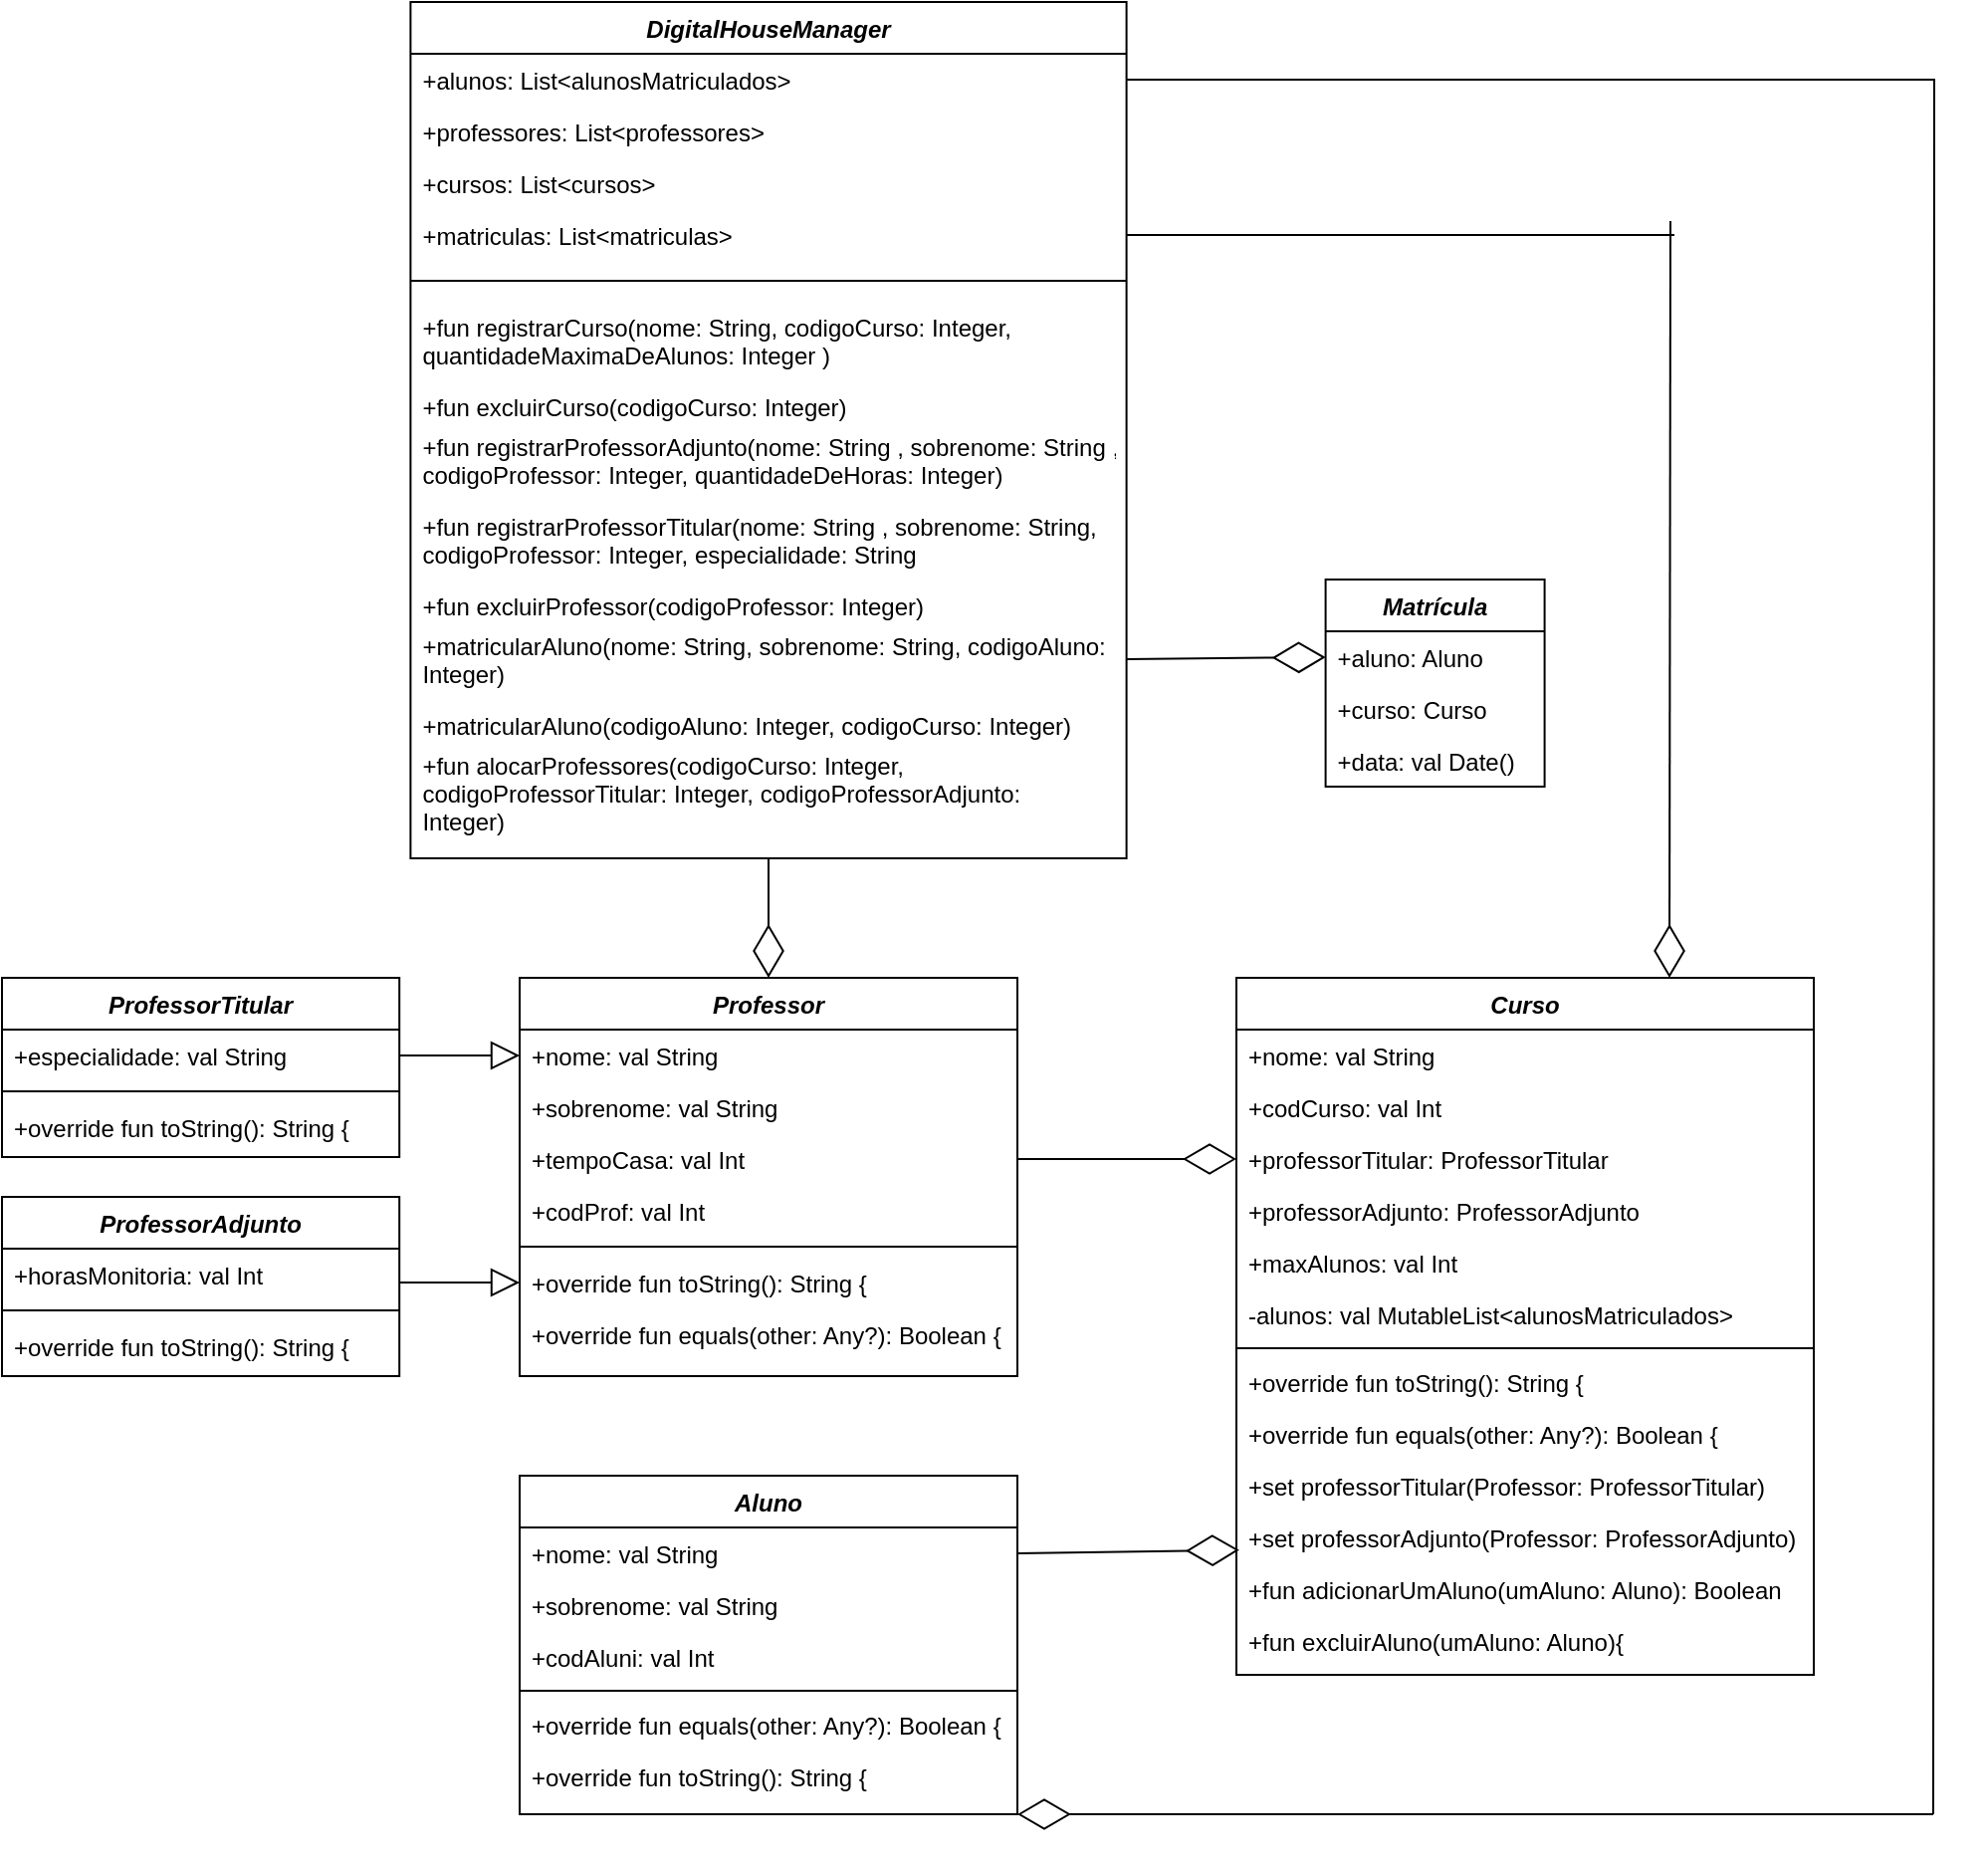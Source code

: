 <mxfile version="13.7.7" type="device"><diagram id="C5RBs43oDa-KdzZeNtuy" name="Page-1"><mxGraphModel dx="1736" dy="964" grid="1" gridSize="10" guides="1" tooltips="1" connect="1" arrows="1" fold="1" page="1" pageScale="1" pageWidth="1654" pageHeight="1169" math="0" shadow="0"><root><mxCell id="WIyWlLk6GJQsqaUBKTNV-0"/><mxCell id="WIyWlLk6GJQsqaUBKTNV-1" parent="WIyWlLk6GJQsqaUBKTNV-0"/><mxCell id="keBXwzdHOlfpKhi2lnx--92" value="" style="endArrow=diamondThin;endFill=0;endSize=24;html=1;strokeWidth=1;exitX=1;exitY=0.5;exitDx=0;exitDy=0;entryX=0.005;entryY=0.743;entryDx=0;entryDy=0;entryPerimeter=0;" edge="1" parent="WIyWlLk6GJQsqaUBKTNV-1" source="zkfFHV4jXpPFQw0GAbJ--1" target="keBXwzdHOlfpKhi2lnx--80"><mxGeometry width="160" relative="1" as="geometry"><mxPoint x="380.4" y="489" as="sourcePoint"/><mxPoint x="569.4" y="487" as="targetPoint"/></mxGeometry></mxCell><mxCell id="keBXwzdHOlfpKhi2lnx--135" value="" style="endArrow=diamondThin;endFill=0;endSize=24;html=1;strokeWidth=1;entryX=1;entryY=1;entryDx=0;entryDy=0;" edge="1" parent="WIyWlLk6GJQsqaUBKTNV-1" target="zkfFHV4jXpPFQw0GAbJ--0"><mxGeometry width="160" relative="1" as="geometry"><mxPoint x="1300" y="1050" as="sourcePoint"/><mxPoint x="560.4" y="440" as="targetPoint"/></mxGeometry></mxCell><mxCell id="keBXwzdHOlfpKhi2lnx--137" value="" style="endArrow=diamondThin;endFill=0;endSize=24;html=1;strokeWidth=1;exitX=1;exitY=0.5;exitDx=0;exitDy=0;entryX=0;entryY=0.5;entryDx=0;entryDy=0;" edge="1" parent="WIyWlLk6GJQsqaUBKTNV-1" source="keBXwzdHOlfpKhi2lnx--24" target="keBXwzdHOlfpKhi2lnx--52"><mxGeometry width="160" relative="1" as="geometry"><mxPoint x="400.4" y="320" as="sourcePoint"/><mxPoint x="560.4" y="320" as="targetPoint"/></mxGeometry></mxCell><mxCell id="keBXwzdHOlfpKhi2lnx--138" value="" style="endArrow=diamondThin;endFill=0;endSize=24;html=1;strokeWidth=1;exitX=0.5;exitY=1;exitDx=0;exitDy=0;entryX=0.5;entryY=0;entryDx=0;entryDy=0;" edge="1" parent="WIyWlLk6GJQsqaUBKTNV-1" source="keBXwzdHOlfpKhi2lnx--147" target="keBXwzdHOlfpKhi2lnx--21"><mxGeometry width="160" relative="1" as="geometry"><mxPoint x="340" y="335" as="sourcePoint"/><mxPoint x="560.4" y="320" as="targetPoint"/></mxGeometry></mxCell><mxCell id="keBXwzdHOlfpKhi2lnx--139" value="" style="endArrow=diamondThin;endFill=0;endSize=24;html=1;strokeWidth=1;entryX=0.75;entryY=0;entryDx=0;entryDy=0;" edge="1" parent="WIyWlLk6GJQsqaUBKTNV-1" target="keBXwzdHOlfpKhi2lnx--0"><mxGeometry width="160" relative="1" as="geometry"><mxPoint x="1168" y="250" as="sourcePoint"/><mxPoint x="560.4" y="440" as="targetPoint"/></mxGeometry></mxCell><mxCell id="keBXwzdHOlfpKhi2lnx--140" value="" style="endArrow=diamondThin;endFill=0;endSize=24;html=1;strokeWidth=1;entryX=0;entryY=0.5;entryDx=0;entryDy=0;exitX=1;exitY=0.5;exitDx=0;exitDy=0;" edge="1" parent="WIyWlLk6GJQsqaUBKTNV-1" source="keBXwzdHOlfpKhi2lnx--162" target="keBXwzdHOlfpKhi2lnx--115"><mxGeometry width="160" relative="1" as="geometry"><mxPoint x="240" y="529" as="sourcePoint"/><mxPoint x="560.4" y="440" as="targetPoint"/></mxGeometry></mxCell><mxCell id="keBXwzdHOlfpKhi2lnx--143" value="" style="endArrow=block;endFill=0;endSize=12;html=1;strokeWidth=1;entryX=0;entryY=0.5;entryDx=0;entryDy=0;" edge="1" parent="WIyWlLk6GJQsqaUBKTNV-1" target="keBXwzdHOlfpKhi2lnx--36"><mxGeometry width="160" relative="1" as="geometry"><mxPoint x="530" y="783" as="sourcePoint"/><mxPoint x="550.4" y="210" as="targetPoint"/></mxGeometry></mxCell><mxCell id="keBXwzdHOlfpKhi2lnx--144" value="" style="endArrow=block;endFill=0;endSize=12;html=1;strokeWidth=1;exitX=1;exitY=0.5;exitDx=0;exitDy=0;entryX=0;entryY=0.5;entryDx=0;entryDy=0;" edge="1" parent="WIyWlLk6GJQsqaUBKTNV-1" source="keBXwzdHOlfpKhi2lnx--38" target="keBXwzdHOlfpKhi2lnx--22"><mxGeometry width="160" relative="1" as="geometry"><mxPoint x="400.4" y="209.0" as="sourcePoint"/><mxPoint x="650.4" y="120" as="targetPoint"/></mxGeometry></mxCell><mxCell id="keBXwzdHOlfpKhi2lnx--171" style="edgeStyle=orthogonalEdgeStyle;rounded=0;orthogonalLoop=1;jettySize=auto;html=1;exitX=1;exitY=0.5;exitDx=0;exitDy=0;endArrow=none;endFill=0;strokeColor=#000000;strokeWidth=1;" edge="1" parent="WIyWlLk6GJQsqaUBKTNV-1" source="keBXwzdHOlfpKhi2lnx--155"><mxGeometry relative="1" as="geometry"><mxPoint x="1170" y="257" as="targetPoint"/></mxGeometry></mxCell><mxCell id="keBXwzdHOlfpKhi2lnx--172" style="edgeStyle=orthogonalEdgeStyle;rounded=0;orthogonalLoop=1;jettySize=auto;html=1;exitX=1;exitY=0.5;exitDx=0;exitDy=0;endArrow=none;endFill=0;strokeColor=#000000;strokeWidth=1;" edge="1" parent="WIyWlLk6GJQsqaUBKTNV-1" source="keBXwzdHOlfpKhi2lnx--148"><mxGeometry relative="1" as="geometry"><mxPoint x="1300" y="1050" as="targetPoint"/></mxGeometry></mxCell><mxCell id="keBXwzdHOlfpKhi2lnx--147" value="DigitalHouseManager" style="swimlane;fontStyle=3;align=center;verticalAlign=top;childLayout=stackLayout;horizontal=1;startSize=26;horizontalStack=0;resizeParent=1;resizeLast=0;collapsible=1;marginBottom=0;rounded=0;shadow=0;strokeWidth=1;" vertex="1" parent="WIyWlLk6GJQsqaUBKTNV-1"><mxGeometry x="535.2" y="140" width="359.6" height="430" as="geometry"><mxRectangle x="230" y="140" width="160" height="26" as="alternateBounds"/></mxGeometry></mxCell><mxCell id="keBXwzdHOlfpKhi2lnx--148" value="+alunos: List&lt;alunosMatriculados&gt;" style="text;align=left;verticalAlign=top;spacingLeft=4;spacingRight=4;overflow=hidden;rotatable=0;points=[[0,0.5],[1,0.5]];portConstraint=eastwest;" vertex="1" parent="keBXwzdHOlfpKhi2lnx--147"><mxGeometry y="26" width="359.6" height="26" as="geometry"/></mxCell><mxCell id="keBXwzdHOlfpKhi2lnx--149" value="+professores: List&lt;professores&gt;" style="text;align=left;verticalAlign=top;spacingLeft=4;spacingRight=4;overflow=hidden;rotatable=0;points=[[0,0.5],[1,0.5]];portConstraint=eastwest;rounded=0;shadow=0;html=0;" vertex="1" parent="keBXwzdHOlfpKhi2lnx--147"><mxGeometry y="52" width="359.6" height="26" as="geometry"/></mxCell><mxCell id="keBXwzdHOlfpKhi2lnx--150" value="+cursos: List&lt;cursos&gt;" style="text;align=left;verticalAlign=top;spacingLeft=4;spacingRight=4;overflow=hidden;rotatable=0;points=[[0,0.5],[1,0.5]];portConstraint=eastwest;rounded=0;shadow=0;html=0;" vertex="1" parent="keBXwzdHOlfpKhi2lnx--147"><mxGeometry y="78" width="359.6" height="26" as="geometry"/></mxCell><mxCell id="keBXwzdHOlfpKhi2lnx--155" value="+matriculas: List&lt;matriculas&gt;" style="text;align=left;verticalAlign=top;spacingLeft=4;spacingRight=4;overflow=hidden;rotatable=0;points=[[0,0.5],[1,0.5]];portConstraint=eastwest;rounded=0;shadow=0;html=0;" vertex="1" parent="keBXwzdHOlfpKhi2lnx--147"><mxGeometry y="104" width="359.6" height="26" as="geometry"/></mxCell><mxCell id="keBXwzdHOlfpKhi2lnx--151" value="" style="line;html=1;strokeWidth=1;align=left;verticalAlign=middle;spacingTop=-1;spacingLeft=3;spacingRight=3;rotatable=0;labelPosition=right;points=[];portConstraint=eastwest;" vertex="1" parent="keBXwzdHOlfpKhi2lnx--147"><mxGeometry y="130" width="359.6" height="20" as="geometry"/></mxCell><mxCell id="keBXwzdHOlfpKhi2lnx--152" value="+fun registrarCurso(nome: String, codigoCurso: Integer,&#10;quantidadeMaximaDeAlunos: Integer )" style="text;align=left;verticalAlign=top;spacingLeft=4;spacingRight=4;overflow=hidden;rotatable=0;points=[[0,0.5],[1,0.5]];portConstraint=eastwest;rounded=0;shadow=0;html=0;" vertex="1" parent="keBXwzdHOlfpKhi2lnx--147"><mxGeometry y="150" width="359.6" height="40" as="geometry"/></mxCell><mxCell id="keBXwzdHOlfpKhi2lnx--158" value="+fun excluirCurso(codigoCurso: Integer)" style="text;align=left;verticalAlign=top;spacingLeft=4;spacingRight=4;overflow=hidden;rotatable=0;points=[[0,0.5],[1,0.5]];portConstraint=eastwest;rounded=0;shadow=0;html=0;" vertex="1" parent="keBXwzdHOlfpKhi2lnx--147"><mxGeometry y="190" width="359.6" height="20" as="geometry"/></mxCell><mxCell id="keBXwzdHOlfpKhi2lnx--159" value="+fun registrarProfessorAdjunto(nome: String , sobrenome: String ,&#10;codigoProfessor: Integer, quantidadeDeHoras: Integer) " style="text;align=left;verticalAlign=top;spacingLeft=4;spacingRight=4;overflow=hidden;rotatable=0;points=[[0,0.5],[1,0.5]];portConstraint=eastwest;rounded=0;shadow=0;html=0;" vertex="1" parent="keBXwzdHOlfpKhi2lnx--147"><mxGeometry y="210" width="359.6" height="40" as="geometry"/></mxCell><mxCell id="keBXwzdHOlfpKhi2lnx--160" value="+fun registrarProfessorTitular(nome: String , sobrenome: String,&#10;codigoProfessor: Integer, especialidade: String" style="text;align=left;verticalAlign=top;spacingLeft=4;spacingRight=4;overflow=hidden;rotatable=0;points=[[0,0.5],[1,0.5]];portConstraint=eastwest;rounded=0;shadow=0;html=0;" vertex="1" parent="keBXwzdHOlfpKhi2lnx--147"><mxGeometry y="250" width="359.6" height="40" as="geometry"/></mxCell><mxCell id="keBXwzdHOlfpKhi2lnx--161" value="+fun excluirProfessor(codigoProfessor: Integer)&#10;" style="text;align=left;verticalAlign=top;spacingLeft=4;spacingRight=4;overflow=hidden;rotatable=0;points=[[0,0.5],[1,0.5]];portConstraint=eastwest;rounded=0;shadow=0;html=0;" vertex="1" parent="keBXwzdHOlfpKhi2lnx--147"><mxGeometry y="290" width="359.6" height="20" as="geometry"/></mxCell><mxCell id="keBXwzdHOlfpKhi2lnx--162" value="+matricularAluno(nome: String, sobrenome: String, codigoAluno:&#10;Integer)" style="text;align=left;verticalAlign=top;spacingLeft=4;spacingRight=4;overflow=hidden;rotatable=0;points=[[0,0.5],[1,0.5]];portConstraint=eastwest;rounded=0;shadow=0;html=0;" vertex="1" parent="keBXwzdHOlfpKhi2lnx--147"><mxGeometry y="310" width="359.6" height="40" as="geometry"/></mxCell><mxCell id="keBXwzdHOlfpKhi2lnx--163" value="+matricularAluno(codigoAluno: Integer, codigoCurso: Integer)" style="text;align=left;verticalAlign=top;spacingLeft=4;spacingRight=4;overflow=hidden;rotatable=0;points=[[0,0.5],[1,0.5]];portConstraint=eastwest;rounded=0;shadow=0;html=0;" vertex="1" parent="keBXwzdHOlfpKhi2lnx--147"><mxGeometry y="350" width="359.6" height="20" as="geometry"/></mxCell><mxCell id="keBXwzdHOlfpKhi2lnx--164" value="+fun alocarProfessores(codigoCurso: Integer,&#10;codigoProfessorTitular: Integer, codigoProfessorAdjunto:&#10;Integer)" style="text;align=left;verticalAlign=top;spacingLeft=4;spacingRight=4;overflow=hidden;rotatable=0;points=[[0,0.5],[1,0.5]];portConstraint=eastwest;rounded=0;shadow=0;html=0;" vertex="1" parent="keBXwzdHOlfpKhi2lnx--147"><mxGeometry y="370" width="359.6" height="50" as="geometry"/></mxCell><mxCell id="zkfFHV4jXpPFQw0GAbJ--0" value="Aluno" style="swimlane;fontStyle=3;align=center;verticalAlign=top;childLayout=stackLayout;horizontal=1;startSize=26;horizontalStack=0;resizeParent=1;resizeLast=0;collapsible=1;marginBottom=0;rounded=0;shadow=0;strokeWidth=1;" parent="WIyWlLk6GJQsqaUBKTNV-1" vertex="1"><mxGeometry x="590" y="880" width="250" height="170" as="geometry"><mxRectangle x="230" y="140" width="160" height="26" as="alternateBounds"/></mxGeometry></mxCell><mxCell id="zkfFHV4jXpPFQw0GAbJ--1" value="+nome: val String&#10;" style="text;align=left;verticalAlign=top;spacingLeft=4;spacingRight=4;overflow=hidden;rotatable=0;points=[[0,0.5],[1,0.5]];portConstraint=eastwest;" parent="zkfFHV4jXpPFQw0GAbJ--0" vertex="1"><mxGeometry y="26" width="250" height="26" as="geometry"/></mxCell><mxCell id="zkfFHV4jXpPFQw0GAbJ--2" value="+sobrenome: val String" style="text;align=left;verticalAlign=top;spacingLeft=4;spacingRight=4;overflow=hidden;rotatable=0;points=[[0,0.5],[1,0.5]];portConstraint=eastwest;rounded=0;shadow=0;html=0;" parent="zkfFHV4jXpPFQw0GAbJ--0" vertex="1"><mxGeometry y="52" width="250" height="26" as="geometry"/></mxCell><mxCell id="zkfFHV4jXpPFQw0GAbJ--3" value="+codAluni: val Int" style="text;align=left;verticalAlign=top;spacingLeft=4;spacingRight=4;overflow=hidden;rotatable=0;points=[[0,0.5],[1,0.5]];portConstraint=eastwest;rounded=0;shadow=0;html=0;" parent="zkfFHV4jXpPFQw0GAbJ--0" vertex="1"><mxGeometry y="78" width="250" height="26" as="geometry"/></mxCell><mxCell id="zkfFHV4jXpPFQw0GAbJ--4" value="" style="line;html=1;strokeWidth=1;align=left;verticalAlign=middle;spacingTop=-1;spacingLeft=3;spacingRight=3;rotatable=0;labelPosition=right;points=[];portConstraint=eastwest;" parent="zkfFHV4jXpPFQw0GAbJ--0" vertex="1"><mxGeometry y="104" width="250" height="8" as="geometry"/></mxCell><mxCell id="keBXwzdHOlfpKhi2lnx--31" value="+override fun equals(other: Any?): Boolean {" style="text;align=left;verticalAlign=top;spacingLeft=4;spacingRight=4;overflow=hidden;rotatable=0;points=[[0,0.5],[1,0.5]];portConstraint=eastwest;rounded=0;shadow=0;html=0;" vertex="1" parent="zkfFHV4jXpPFQw0GAbJ--0"><mxGeometry y="112" width="250" height="26" as="geometry"/></mxCell><mxCell id="keBXwzdHOlfpKhi2lnx--32" value="+override fun toString(): String {" style="text;align=left;verticalAlign=top;spacingLeft=4;spacingRight=4;overflow=hidden;rotatable=0;points=[[0,0.5],[1,0.5]];portConstraint=eastwest;rounded=0;shadow=0;html=0;" vertex="1" parent="zkfFHV4jXpPFQw0GAbJ--0"><mxGeometry y="138" width="250" height="22" as="geometry"/></mxCell><mxCell id="keBXwzdHOlfpKhi2lnx--21" value="Professor" style="swimlane;fontStyle=3;align=center;verticalAlign=top;childLayout=stackLayout;horizontal=1;startSize=26;horizontalStack=0;resizeParent=1;resizeLast=0;collapsible=1;marginBottom=0;rounded=0;shadow=0;strokeWidth=1;" vertex="1" parent="WIyWlLk6GJQsqaUBKTNV-1"><mxGeometry x="590" y="630" width="250" height="200" as="geometry"><mxRectangle x="230" y="140" width="160" height="26" as="alternateBounds"/></mxGeometry></mxCell><mxCell id="keBXwzdHOlfpKhi2lnx--22" value="+nome: val String&#10;" style="text;align=left;verticalAlign=top;spacingLeft=4;spacingRight=4;overflow=hidden;rotatable=0;points=[[0,0.5],[1,0.5]];portConstraint=eastwest;" vertex="1" parent="keBXwzdHOlfpKhi2lnx--21"><mxGeometry y="26" width="250" height="26" as="geometry"/></mxCell><mxCell id="keBXwzdHOlfpKhi2lnx--23" value="+sobrenome: val String" style="text;align=left;verticalAlign=top;spacingLeft=4;spacingRight=4;overflow=hidden;rotatable=0;points=[[0,0.5],[1,0.5]];portConstraint=eastwest;rounded=0;shadow=0;html=0;" vertex="1" parent="keBXwzdHOlfpKhi2lnx--21"><mxGeometry y="52" width="250" height="26" as="geometry"/></mxCell><mxCell id="keBXwzdHOlfpKhi2lnx--24" value="+tempoCasa: val Int" style="text;align=left;verticalAlign=top;spacingLeft=4;spacingRight=4;overflow=hidden;rotatable=0;points=[[0,0.5],[1,0.5]];portConstraint=eastwest;rounded=0;shadow=0;html=0;" vertex="1" parent="keBXwzdHOlfpKhi2lnx--21"><mxGeometry y="78" width="250" height="26" as="geometry"/></mxCell><mxCell id="keBXwzdHOlfpKhi2lnx--27" value="+codProf: val Int" style="text;align=left;verticalAlign=top;spacingLeft=4;spacingRight=4;overflow=hidden;rotatable=0;points=[[0,0.5],[1,0.5]];portConstraint=eastwest;rounded=0;shadow=0;html=0;" vertex="1" parent="keBXwzdHOlfpKhi2lnx--21"><mxGeometry y="104" width="250" height="26" as="geometry"/></mxCell><mxCell id="keBXwzdHOlfpKhi2lnx--25" value="" style="line;html=1;strokeWidth=1;align=left;verticalAlign=middle;spacingTop=-1;spacingLeft=3;spacingRight=3;rotatable=0;labelPosition=right;points=[];portConstraint=eastwest;" vertex="1" parent="keBXwzdHOlfpKhi2lnx--21"><mxGeometry y="130" width="250" height="10" as="geometry"/></mxCell><mxCell id="keBXwzdHOlfpKhi2lnx--36" value="+override fun toString(): String {" style="text;align=left;verticalAlign=top;spacingLeft=4;spacingRight=4;overflow=hidden;rotatable=0;points=[[0,0.5],[1,0.5]];portConstraint=eastwest;rounded=0;shadow=0;html=0;" vertex="1" parent="keBXwzdHOlfpKhi2lnx--21"><mxGeometry y="140" width="250" height="26" as="geometry"/></mxCell><mxCell id="keBXwzdHOlfpKhi2lnx--35" value="+override fun equals(other: Any?): Boolean {" style="text;align=left;verticalAlign=top;spacingLeft=4;spacingRight=4;overflow=hidden;rotatable=0;points=[[0,0.5],[1,0.5]];portConstraint=eastwest;rounded=0;shadow=0;html=0;" vertex="1" parent="keBXwzdHOlfpKhi2lnx--21"><mxGeometry y="166" width="250" height="26" as="geometry"/></mxCell><mxCell id="keBXwzdHOlfpKhi2lnx--45" value="ProfessorAdjunto" style="swimlane;fontStyle=3;align=center;verticalAlign=top;childLayout=stackLayout;horizontal=1;startSize=26;horizontalStack=0;resizeParent=1;resizeLast=0;collapsible=1;marginBottom=0;rounded=0;shadow=0;strokeWidth=1;" vertex="1" parent="WIyWlLk6GJQsqaUBKTNV-1"><mxGeometry x="330" y="740" width="199.6" height="90" as="geometry"><mxRectangle x="230" y="140" width="160" height="26" as="alternateBounds"/></mxGeometry></mxCell><mxCell id="keBXwzdHOlfpKhi2lnx--46" value="+horasMonitoria: val Int" style="text;align=left;verticalAlign=top;spacingLeft=4;spacingRight=4;overflow=hidden;rotatable=0;points=[[0,0.5],[1,0.5]];portConstraint=eastwest;" vertex="1" parent="keBXwzdHOlfpKhi2lnx--45"><mxGeometry y="26" width="199.6" height="26" as="geometry"/></mxCell><mxCell id="keBXwzdHOlfpKhi2lnx--47" value="" style="line;html=1;strokeWidth=1;align=left;verticalAlign=middle;spacingTop=-1;spacingLeft=3;spacingRight=3;rotatable=0;labelPosition=right;points=[];portConstraint=eastwest;" vertex="1" parent="keBXwzdHOlfpKhi2lnx--45"><mxGeometry y="52" width="199.6" height="10" as="geometry"/></mxCell><mxCell id="keBXwzdHOlfpKhi2lnx--48" value="+override fun toString(): String {" style="text;align=left;verticalAlign=top;spacingLeft=4;spacingRight=4;overflow=hidden;rotatable=0;points=[[0,0.5],[1,0.5]];portConstraint=eastwest;rounded=0;shadow=0;html=0;" vertex="1" parent="keBXwzdHOlfpKhi2lnx--45"><mxGeometry y="62" width="199.6" height="26" as="geometry"/></mxCell><mxCell id="keBXwzdHOlfpKhi2lnx--37" value="ProfessorTitular" style="swimlane;fontStyle=3;align=center;verticalAlign=top;childLayout=stackLayout;horizontal=1;startSize=26;horizontalStack=0;resizeParent=1;resizeLast=0;collapsible=1;marginBottom=0;rounded=0;shadow=0;strokeWidth=1;" vertex="1" parent="WIyWlLk6GJQsqaUBKTNV-1"><mxGeometry x="330" y="630" width="199.6" height="90" as="geometry"><mxRectangle x="230" y="140" width="160" height="26" as="alternateBounds"/></mxGeometry></mxCell><mxCell id="keBXwzdHOlfpKhi2lnx--38" value="+especialidade: val String&#10;" style="text;align=left;verticalAlign=top;spacingLeft=4;spacingRight=4;overflow=hidden;rotatable=0;points=[[0,0.5],[1,0.5]];portConstraint=eastwest;" vertex="1" parent="keBXwzdHOlfpKhi2lnx--37"><mxGeometry y="26" width="199.6" height="26" as="geometry"/></mxCell><mxCell id="keBXwzdHOlfpKhi2lnx--42" value="" style="line;html=1;strokeWidth=1;align=left;verticalAlign=middle;spacingTop=-1;spacingLeft=3;spacingRight=3;rotatable=0;labelPosition=right;points=[];portConstraint=eastwest;" vertex="1" parent="keBXwzdHOlfpKhi2lnx--37"><mxGeometry y="52" width="199.6" height="10" as="geometry"/></mxCell><mxCell id="keBXwzdHOlfpKhi2lnx--43" value="+override fun toString(): String {" style="text;align=left;verticalAlign=top;spacingLeft=4;spacingRight=4;overflow=hidden;rotatable=0;points=[[0,0.5],[1,0.5]];portConstraint=eastwest;rounded=0;shadow=0;html=0;" vertex="1" parent="keBXwzdHOlfpKhi2lnx--37"><mxGeometry y="62" width="199.6" height="26" as="geometry"/></mxCell><mxCell id="keBXwzdHOlfpKhi2lnx--114" value="Matrícula" style="swimlane;fontStyle=3;childLayout=stackLayout;horizontal=1;startSize=26;fillColor=none;horizontalStack=0;resizeParent=1;resizeParentMax=0;resizeLast=0;collapsible=1;marginBottom=0;" vertex="1" parent="WIyWlLk6GJQsqaUBKTNV-1"><mxGeometry x="994.8" y="430" width="110" height="104" as="geometry"/></mxCell><mxCell id="keBXwzdHOlfpKhi2lnx--115" value="+aluno: Aluno" style="text;strokeColor=none;fillColor=none;align=left;verticalAlign=top;spacingLeft=4;spacingRight=4;overflow=hidden;rotatable=0;points=[[0,0.5],[1,0.5]];portConstraint=eastwest;" vertex="1" parent="keBXwzdHOlfpKhi2lnx--114"><mxGeometry y="26" width="110" height="26" as="geometry"/></mxCell><mxCell id="keBXwzdHOlfpKhi2lnx--116" value="+curso: Curso" style="text;strokeColor=none;fillColor=none;align=left;verticalAlign=top;spacingLeft=4;spacingRight=4;overflow=hidden;rotatable=0;points=[[0,0.5],[1,0.5]];portConstraint=eastwest;" vertex="1" parent="keBXwzdHOlfpKhi2lnx--114"><mxGeometry y="52" width="110" height="26" as="geometry"/></mxCell><mxCell id="keBXwzdHOlfpKhi2lnx--117" value="+data: val Date()" style="text;strokeColor=none;fillColor=none;align=left;verticalAlign=top;spacingLeft=4;spacingRight=4;overflow=hidden;rotatable=0;points=[[0,0.5],[1,0.5]];portConstraint=eastwest;" vertex="1" parent="keBXwzdHOlfpKhi2lnx--114"><mxGeometry y="78" width="110" height="26" as="geometry"/></mxCell><mxCell id="keBXwzdHOlfpKhi2lnx--0" value="Curso&#10;" style="swimlane;fontStyle=3;align=center;verticalAlign=top;childLayout=stackLayout;horizontal=1;startSize=26;horizontalStack=0;resizeParent=1;resizeLast=0;collapsible=1;marginBottom=0;rounded=0;shadow=0;strokeWidth=1;" vertex="1" parent="WIyWlLk6GJQsqaUBKTNV-1"><mxGeometry x="950" y="630" width="290" height="350" as="geometry"><mxRectangle x="230" y="140" width="160" height="26" as="alternateBounds"/></mxGeometry></mxCell><mxCell id="keBXwzdHOlfpKhi2lnx--1" value="+nome: val String&#10;" style="text;align=left;verticalAlign=top;spacingLeft=4;spacingRight=4;overflow=hidden;rotatable=0;points=[[0,0.5],[1,0.5]];portConstraint=eastwest;" vertex="1" parent="keBXwzdHOlfpKhi2lnx--0"><mxGeometry y="26" width="290" height="26" as="geometry"/></mxCell><mxCell id="keBXwzdHOlfpKhi2lnx--2" value="+codCurso: val Int" style="text;align=left;verticalAlign=top;spacingLeft=4;spacingRight=4;overflow=hidden;rotatable=0;points=[[0,0.5],[1,0.5]];portConstraint=eastwest;rounded=0;shadow=0;html=0;" vertex="1" parent="keBXwzdHOlfpKhi2lnx--0"><mxGeometry y="52" width="290" height="26" as="geometry"/></mxCell><mxCell id="keBXwzdHOlfpKhi2lnx--52" value="+professorTitular: ProfessorTitular" style="text;align=left;verticalAlign=top;spacingLeft=4;spacingRight=4;overflow=hidden;rotatable=0;points=[[0,0.5],[1,0.5]];portConstraint=eastwest;rounded=0;shadow=0;html=0;" vertex="1" parent="keBXwzdHOlfpKhi2lnx--0"><mxGeometry y="78" width="290" height="26" as="geometry"/></mxCell><mxCell id="keBXwzdHOlfpKhi2lnx--53" value="+professorAdjunto: ProfessorAdjunto" style="text;align=left;verticalAlign=top;spacingLeft=4;spacingRight=4;overflow=hidden;rotatable=0;points=[[0,0.5],[1,0.5]];portConstraint=eastwest;rounded=0;shadow=0;html=0;" vertex="1" parent="keBXwzdHOlfpKhi2lnx--0"><mxGeometry y="104" width="290" height="26" as="geometry"/></mxCell><mxCell id="keBXwzdHOlfpKhi2lnx--54" value="+maxAlunos: val Int" style="text;align=left;verticalAlign=top;spacingLeft=4;spacingRight=4;overflow=hidden;rotatable=0;points=[[0,0.5],[1,0.5]];portConstraint=eastwest;rounded=0;shadow=0;html=0;" vertex="1" parent="keBXwzdHOlfpKhi2lnx--0"><mxGeometry y="130" width="290" height="26" as="geometry"/></mxCell><mxCell id="keBXwzdHOlfpKhi2lnx--55" value="-alunos: val MutableList&lt;alunosMatriculados&gt;" style="text;align=left;verticalAlign=top;spacingLeft=4;spacingRight=4;overflow=hidden;rotatable=0;points=[[0,0.5],[1,0.5]];portConstraint=eastwest;rounded=0;shadow=0;html=0;" vertex="1" parent="keBXwzdHOlfpKhi2lnx--0"><mxGeometry y="156" width="290" height="26" as="geometry"/></mxCell><mxCell id="keBXwzdHOlfpKhi2lnx--4" value="" style="line;html=1;strokeWidth=1;align=left;verticalAlign=middle;spacingTop=-1;spacingLeft=3;spacingRight=3;rotatable=0;labelPosition=right;points=[];portConstraint=eastwest;" vertex="1" parent="keBXwzdHOlfpKhi2lnx--0"><mxGeometry y="182" width="290" height="8" as="geometry"/></mxCell><mxCell id="keBXwzdHOlfpKhi2lnx--34" value="+override fun toString(): String {" style="text;align=left;verticalAlign=top;spacingLeft=4;spacingRight=4;overflow=hidden;rotatable=0;points=[[0,0.5],[1,0.5]];portConstraint=eastwest;rounded=0;shadow=0;html=0;" vertex="1" parent="keBXwzdHOlfpKhi2lnx--0"><mxGeometry y="190" width="290" height="26" as="geometry"/></mxCell><mxCell id="keBXwzdHOlfpKhi2lnx--33" value="+override fun equals(other: Any?): Boolean {" style="text;align=left;verticalAlign=top;spacingLeft=4;spacingRight=4;overflow=hidden;rotatable=0;points=[[0,0.5],[1,0.5]];portConstraint=eastwest;rounded=0;shadow=0;html=0;" vertex="1" parent="keBXwzdHOlfpKhi2lnx--0"><mxGeometry y="216" width="290" height="26" as="geometry"/></mxCell><mxCell id="keBXwzdHOlfpKhi2lnx--79" value="+set professorTitular(Professor: ProfessorTitular)" style="text;align=left;verticalAlign=top;spacingLeft=4;spacingRight=4;overflow=hidden;rotatable=0;points=[[0,0.5],[1,0.5]];portConstraint=eastwest;rounded=0;shadow=0;html=0;" vertex="1" parent="keBXwzdHOlfpKhi2lnx--0"><mxGeometry y="242" width="290" height="26" as="geometry"/></mxCell><mxCell id="keBXwzdHOlfpKhi2lnx--80" value="+set professorAdjunto(Professor: ProfessorAdjunto)" style="text;align=left;verticalAlign=top;spacingLeft=4;spacingRight=4;overflow=hidden;rotatable=0;points=[[0,0.5],[1,0.5]];portConstraint=eastwest;rounded=0;shadow=0;html=0;" vertex="1" parent="keBXwzdHOlfpKhi2lnx--0"><mxGeometry y="268" width="290" height="26" as="geometry"/></mxCell><mxCell id="keBXwzdHOlfpKhi2lnx--145" value="+fun adicionarUmAluno(umAluno: Aluno): Boolean" style="text;align=left;verticalAlign=top;spacingLeft=4;spacingRight=4;overflow=hidden;rotatable=0;points=[[0,0.5],[1,0.5]];portConstraint=eastwest;rounded=0;shadow=0;html=0;" vertex="1" parent="keBXwzdHOlfpKhi2lnx--0"><mxGeometry y="294" width="290" height="26" as="geometry"/></mxCell><mxCell id="keBXwzdHOlfpKhi2lnx--146" value="+fun excluirAluno(umAluno: Aluno){" style="text;align=left;verticalAlign=top;spacingLeft=4;spacingRight=4;overflow=hidden;rotatable=0;points=[[0,0.5],[1,0.5]];portConstraint=eastwest;rounded=0;shadow=0;html=0;" vertex="1" parent="keBXwzdHOlfpKhi2lnx--0"><mxGeometry y="320" width="290" height="26" as="geometry"/></mxCell></root></mxGraphModel></diagram></mxfile>